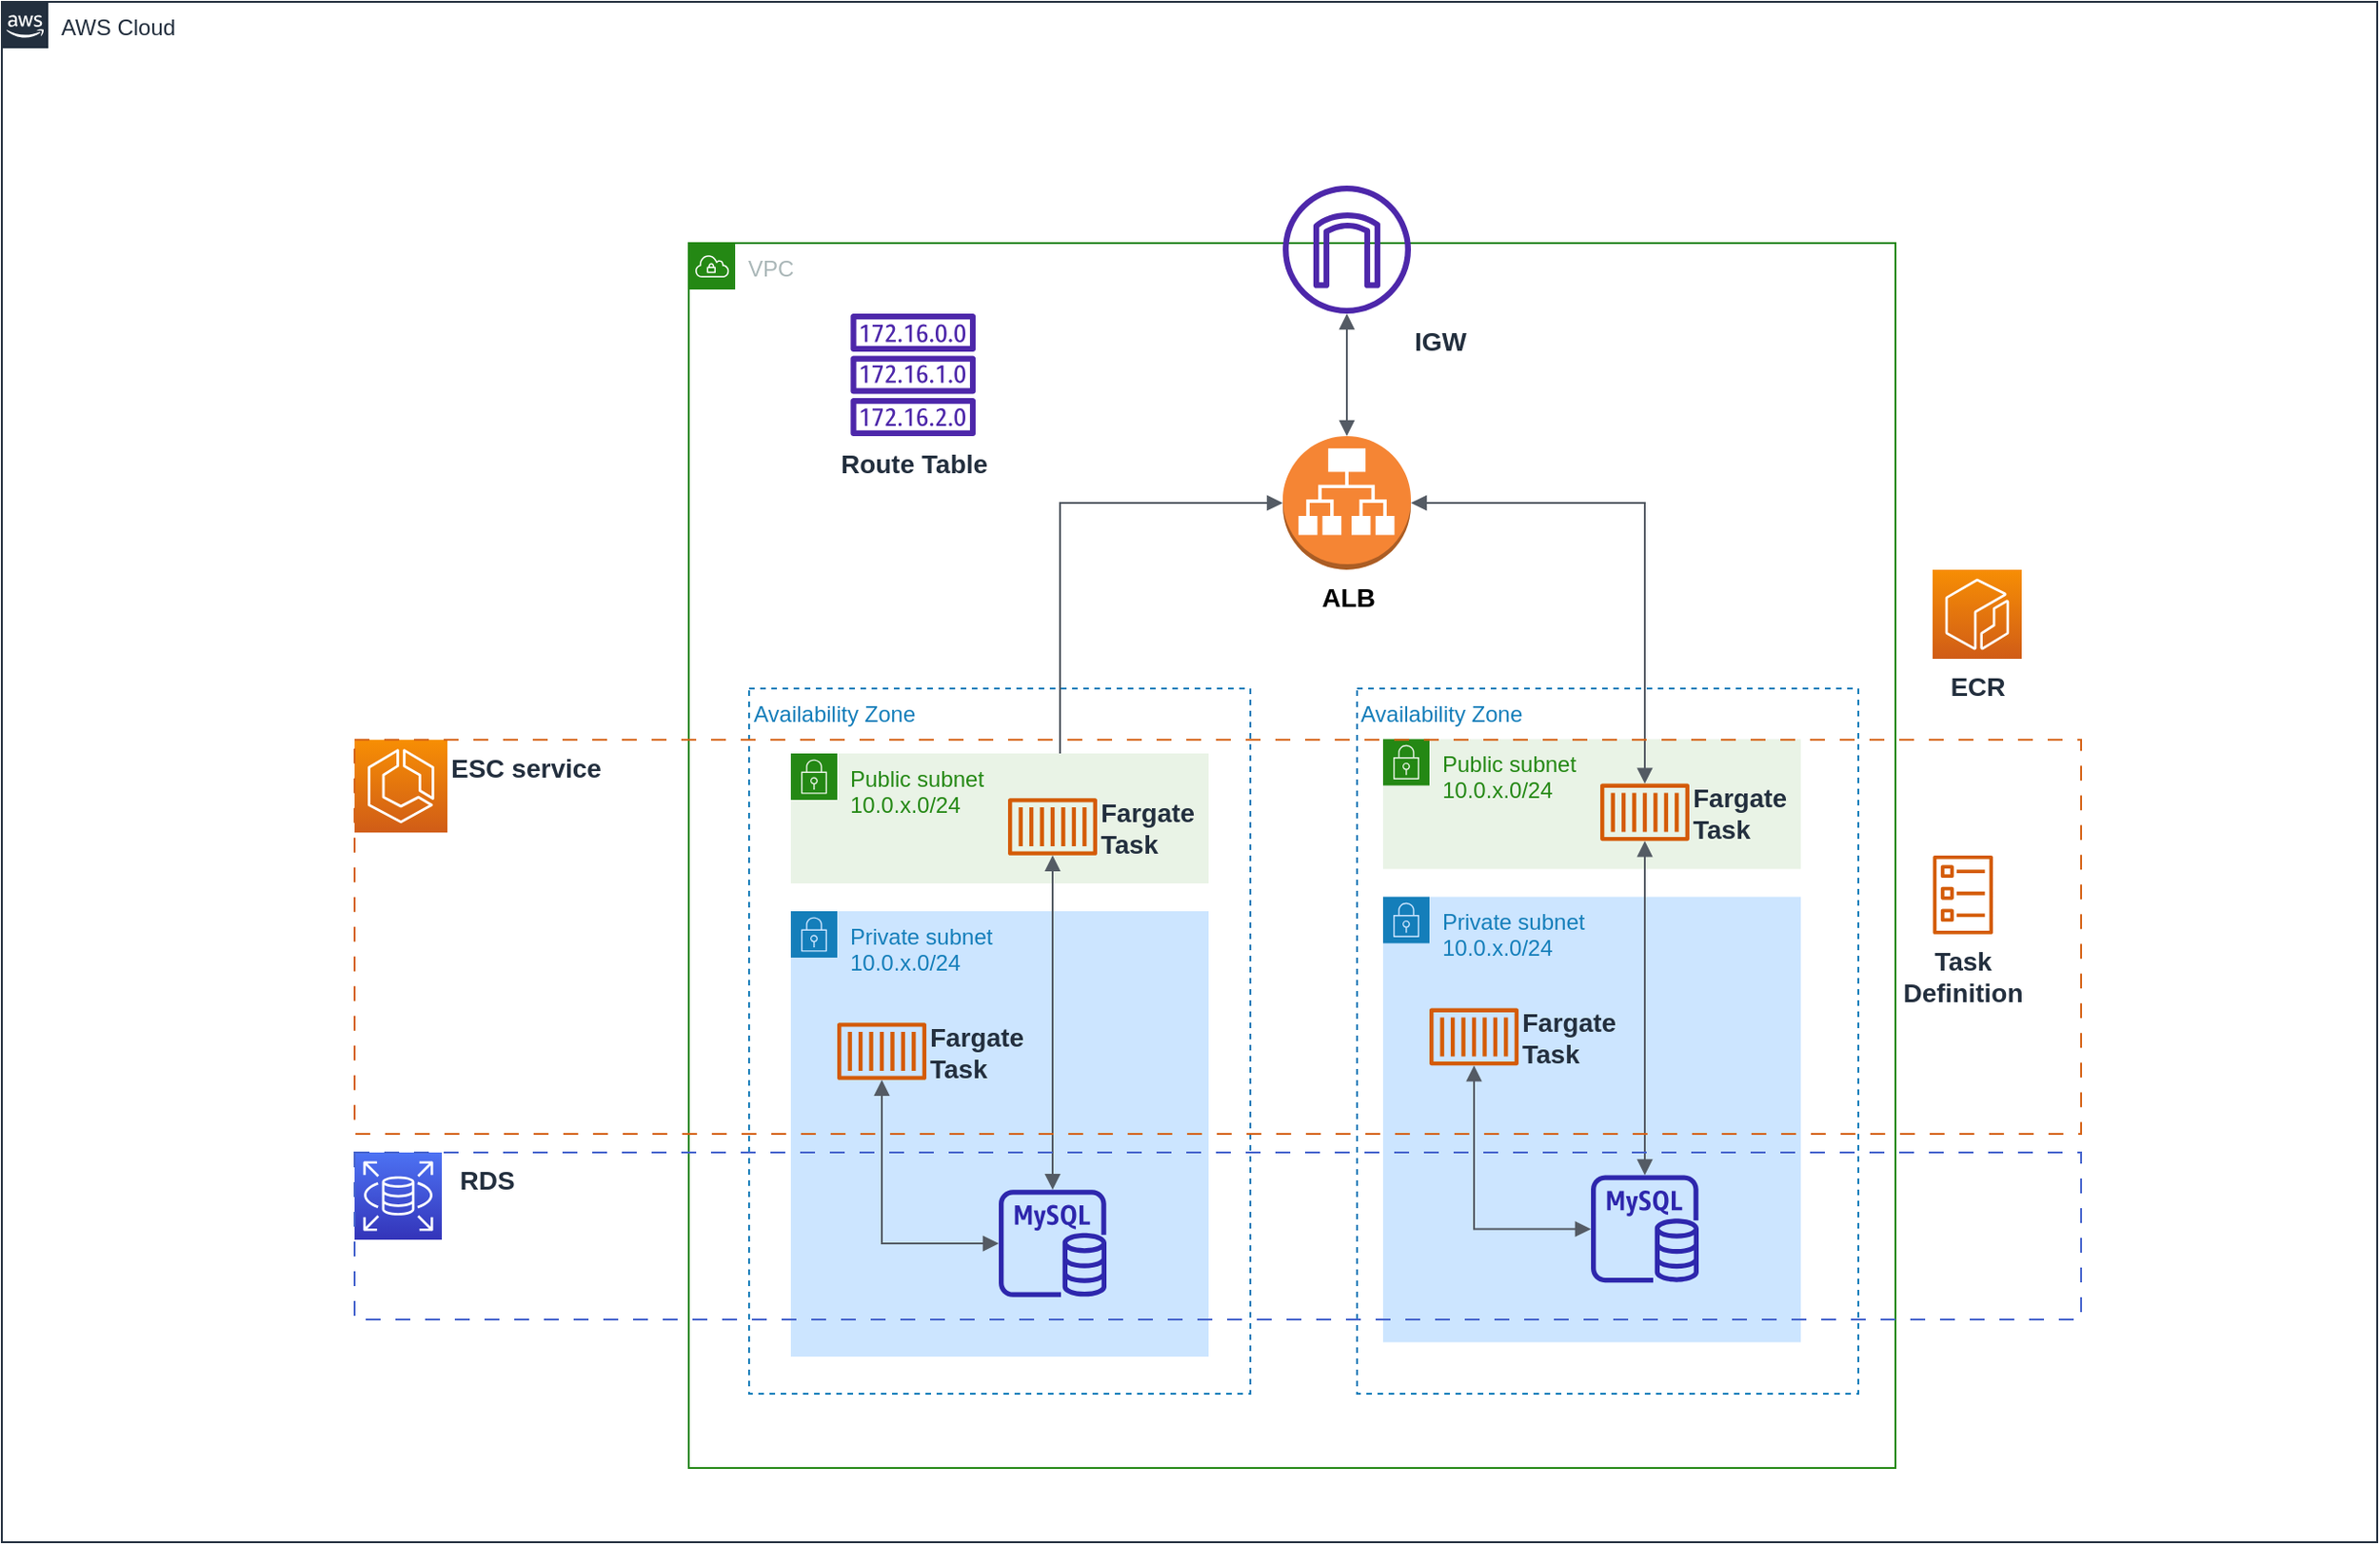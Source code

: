 <mxfile version="21.0.8" type="device"><diagram name="Page-1" id="VZnwENAGP3kPD1gLUGfE"><mxGraphModel dx="1965" dy="747" grid="1" gridSize="10" guides="1" tooltips="1" connect="1" arrows="1" fold="1" page="1" pageScale="1" pageWidth="850" pageHeight="1100" math="0" shadow="0"><root><mxCell id="0"/><mxCell id="1" parent="0"/><mxCell id="dQ3a9esEylfcC-lkuKPx-1" value="AWS Cloud" style="points=[[0,0],[0.25,0],[0.5,0],[0.75,0],[1,0],[1,0.25],[1,0.5],[1,0.75],[1,1],[0.75,1],[0.5,1],[0.25,1],[0,1],[0,0.75],[0,0.5],[0,0.25]];outlineConnect=0;gradientColor=none;html=1;whiteSpace=wrap;fontSize=12;fontStyle=0;container=1;pointerEvents=0;collapsible=0;recursiveResize=0;shape=mxgraph.aws4.group;grIcon=mxgraph.aws4.group_aws_cloud_alt;strokeColor=#232F3E;fillColor=none;verticalAlign=top;align=left;spacingLeft=30;fontColor=#232F3E;dashed=0;" vertex="1" parent="1"><mxGeometry x="-100" y="170" width="1279.5" height="830" as="geometry"/></mxCell><mxCell id="dQ3a9esEylfcC-lkuKPx-6" value="VPC" style="points=[[0,0],[0.25,0],[0.5,0],[0.75,0],[1,0],[1,0.25],[1,0.5],[1,0.75],[1,1],[0.75,1],[0.5,1],[0.25,1],[0,1],[0,0.75],[0,0.5],[0,0.25]];outlineConnect=0;gradientColor=none;html=1;whiteSpace=wrap;fontSize=12;fontStyle=0;container=0;pointerEvents=0;collapsible=0;recursiveResize=0;shape=mxgraph.aws4.group;grIcon=mxgraph.aws4.group_vpc;strokeColor=#248814;fillColor=none;verticalAlign=top;align=left;spacingLeft=30;fontColor=#AAB7B8;dashed=0;" vertex="1" parent="dQ3a9esEylfcC-lkuKPx-1"><mxGeometry x="370" y="130" width="650" height="660" as="geometry"/></mxCell><mxCell id="dQ3a9esEylfcC-lkuKPx-16" value="Route Table" style="sketch=0;outlineConnect=0;fontColor=#232F3E;gradientColor=none;fillColor=#4D27AA;strokeColor=none;dashed=0;verticalLabelPosition=bottom;verticalAlign=top;align=center;html=1;fontSize=14;fontStyle=1;aspect=fixed;pointerEvents=1;shape=mxgraph.aws4.route_table;" vertex="1" parent="dQ3a9esEylfcC-lkuKPx-1"><mxGeometry x="457" y="168" width="67.74" height="66" as="geometry"/></mxCell><mxCell id="dQ3a9esEylfcC-lkuKPx-41" value="ALB" style="outlineConnect=0;dashed=0;verticalLabelPosition=bottom;verticalAlign=top;align=center;html=1;shape=mxgraph.aws3.application_load_balancer;fillColor=#F58534;gradientColor=none;fontStyle=1;fontSize=14;labelPosition=center;" vertex="1" parent="dQ3a9esEylfcC-lkuKPx-1"><mxGeometry x="690" y="234" width="69" height="72" as="geometry"/></mxCell><mxCell id="dQ3a9esEylfcC-lkuKPx-15" value="IGW" style="sketch=0;outlineConnect=0;fontColor=#232F3E;gradientColor=none;fillColor=#4D27AA;strokeColor=none;dashed=0;verticalLabelPosition=bottom;verticalAlign=top;align=left;html=1;fontSize=14;fontStyle=1;aspect=fixed;pointerEvents=1;shape=mxgraph.aws4.internet_gateway;labelPosition=right;" vertex="1" parent="dQ3a9esEylfcC-lkuKPx-1"><mxGeometry x="690" y="99" width="69" height="69" as="geometry"/></mxCell><mxCell id="dQ3a9esEylfcC-lkuKPx-36" value="Task &lt;br&gt;Definition" style="sketch=0;outlineConnect=0;fontColor=#232F3E;gradientColor=none;fillColor=#D45B07;strokeColor=none;dashed=0;verticalLabelPosition=bottom;verticalAlign=top;align=center;html=1;fontSize=14;fontStyle=1;aspect=fixed;pointerEvents=1;shape=mxgraph.aws4.ecs_task;" vertex="1" parent="dQ3a9esEylfcC-lkuKPx-1"><mxGeometry x="1040.01" y="460" width="32.71" height="42.43" as="geometry"/></mxCell><mxCell id="dQ3a9esEylfcC-lkuKPx-83" value="" style="edgeStyle=orthogonalEdgeStyle;html=1;endArrow=block;elbow=vertical;startArrow=block;startFill=1;endFill=1;strokeColor=#545B64;rounded=0;" edge="1" parent="dQ3a9esEylfcC-lkuKPx-1" source="dQ3a9esEylfcC-lkuKPx-41" target="dQ3a9esEylfcC-lkuKPx-15"><mxGeometry width="100" relative="1" as="geometry"><mxPoint x="390" y="190" as="sourcePoint"/><mxPoint x="490" y="190" as="targetPoint"/></mxGeometry></mxCell><mxCell id="dQ3a9esEylfcC-lkuKPx-89" value="" style="edgeStyle=orthogonalEdgeStyle;html=1;endArrow=block;elbow=vertical;startArrow=block;startFill=1;endFill=1;strokeColor=#545B64;rounded=0;" edge="1" parent="dQ3a9esEylfcC-lkuKPx-1" source="dQ3a9esEylfcC-lkuKPx-60" target="dQ3a9esEylfcC-lkuKPx-41"><mxGeometry width="100" relative="1" as="geometry"><mxPoint x="450" y="370" as="sourcePoint"/><mxPoint x="550" y="370" as="targetPoint"/><Array as="points"><mxPoint x="570" y="270"/></Array></mxGeometry></mxCell><mxCell id="dQ3a9esEylfcC-lkuKPx-10" value="ESC service" style="sketch=0;points=[[0,0,0],[0.25,0,0],[0.5,0,0],[0.75,0,0],[1,0,0],[0,1,0],[0.25,1,0],[0.5,1,0],[0.75,1,0],[1,1,0],[0,0.25,0],[0,0.5,0],[0,0.75,0],[1,0.25,0],[1,0.5,0],[1,0.75,0]];outlineConnect=0;fontColor=#232F3E;gradientColor=#F78E04;gradientDirection=north;fillColor=#D05C17;strokeColor=#ffffff;dashed=0;verticalLabelPosition=middle;verticalAlign=top;align=left;html=1;fontSize=14;fontStyle=1;aspect=fixed;shape=mxgraph.aws4.resourceIcon;resIcon=mxgraph.aws4.ecs;horizontal=1;fontFamily=Helvetica;labelPosition=right;" vertex="1" parent="dQ3a9esEylfcC-lkuKPx-1"><mxGeometry x="190" y="397.57" width="50" height="50" as="geometry"/></mxCell><mxCell id="dQ3a9esEylfcC-lkuKPx-95" value="ECR" style="sketch=0;points=[[0,0,0],[0.25,0,0],[0.5,0,0],[0.75,0,0],[1,0,0],[0,1,0],[0.25,1,0],[0.5,1,0],[0.75,1,0],[1,1,0],[0,0.25,0],[0,0.5,0],[0,0.75,0],[1,0.25,0],[1,0.5,0],[1,0.75,0]];outlineConnect=0;fontColor=#232F3E;gradientColor=#F78E04;gradientDirection=north;fillColor=#D05C17;strokeColor=#ffffff;dashed=0;verticalLabelPosition=bottom;verticalAlign=top;align=center;html=1;fontSize=14;fontStyle=1;aspect=fixed;shape=mxgraph.aws4.resourceIcon;resIcon=mxgraph.aws4.ecr;" vertex="1" parent="dQ3a9esEylfcC-lkuKPx-1"><mxGeometry x="1040.01" y="306" width="48" height="48" as="geometry"/></mxCell><mxCell id="dQ3a9esEylfcC-lkuKPx-103" value="RDS&lt;br&gt;" style="sketch=0;points=[[0,0,0],[0.25,0,0],[0.5,0,0],[0.75,0,0],[1,0,0],[0,1,0],[0.25,1,0],[0.5,1,0],[0.75,1,0],[1,1,0],[0,0.25,0],[0,0.5,0],[0,0.75,0],[1,0.25,0],[1,0.5,0],[1,0.75,0]];outlineConnect=0;fontColor=#232F3E;gradientColor=#4D72F3;gradientDirection=north;fillColor=#3334B9;strokeColor=#ffffff;dashed=0;verticalLabelPosition=middle;verticalAlign=top;align=center;html=1;fontSize=14;fontStyle=1;aspect=fixed;shape=mxgraph.aws4.resourceIcon;resIcon=mxgraph.aws4.rds;labelPosition=right;" vertex="1" parent="dQ3a9esEylfcC-lkuKPx-1"><mxGeometry x="190" y="620" width="47" height="47" as="geometry"/></mxCell><mxCell id="dQ3a9esEylfcC-lkuKPx-107" style="edgeStyle=orthogonalEdgeStyle;rounded=0;orthogonalLoop=1;jettySize=auto;html=1;exitX=0.5;exitY=1;exitDx=0;exitDy=0;exitPerimeter=0;" edge="1" parent="dQ3a9esEylfcC-lkuKPx-1" source="dQ3a9esEylfcC-lkuKPx-103" target="dQ3a9esEylfcC-lkuKPx-103"><mxGeometry relative="1" as="geometry"/></mxCell><mxCell id="dQ3a9esEylfcC-lkuKPx-113" value="" style="group" vertex="1" connectable="0" parent="dQ3a9esEylfcC-lkuKPx-1"><mxGeometry x="402.5" y="370" width="270" height="380" as="geometry"/></mxCell><mxCell id="dQ3a9esEylfcC-lkuKPx-7" value="Public subnet&lt;br&gt;10.0.x.0/24" style="points=[[0,0],[0.25,0],[0.5,0],[0.75,0],[1,0],[1,0.25],[1,0.5],[1,0.75],[1,1],[0.75,1],[0.5,1],[0.25,1],[0,1],[0,0.75],[0,0.5],[0,0.25]];outlineConnect=0;gradientColor=none;html=1;whiteSpace=wrap;fontSize=12;fontStyle=0;container=1;pointerEvents=0;collapsible=0;recursiveResize=0;shape=mxgraph.aws4.group;grIcon=mxgraph.aws4.group_security_group;grStroke=0;strokeColor=#248814;fillColor=#E9F3E6;verticalAlign=top;align=left;spacingLeft=30;fontColor=#248814;dashed=0;" vertex="1" parent="dQ3a9esEylfcC-lkuKPx-113"><mxGeometry x="22.5" y="35" width="225" height="70" as="geometry"/></mxCell><mxCell id="dQ3a9esEylfcC-lkuKPx-60" value="Fargate &lt;br&gt;Task" style="sketch=0;outlineConnect=0;fontColor=#232F3E;gradientColor=none;fillColor=#D45B07;strokeColor=none;dashed=0;verticalLabelPosition=middle;verticalAlign=middle;align=left;html=1;fontSize=14;fontStyle=1;aspect=fixed;pointerEvents=1;shape=mxgraph.aws4.container_1;labelPosition=right;" vertex="1" parent="dQ3a9esEylfcC-lkuKPx-7"><mxGeometry x="117" y="24.0" width="48" height="31" as="geometry"/></mxCell><mxCell id="dQ3a9esEylfcC-lkuKPx-20" value="Private subnet&lt;br&gt;10.0.x.0/24" style="points=[[0,0],[0.25,0],[0.5,0],[0.75,0],[1,0],[1,0.25],[1,0.5],[1,0.75],[1,1],[0.75,1],[0.5,1],[0.25,1],[0,1],[0,0.75],[0,0.5],[0,0.25]];outlineConnect=0;gradientColor=none;html=1;whiteSpace=wrap;fontSize=12;fontStyle=0;container=1;pointerEvents=0;collapsible=0;recursiveResize=0;shape=mxgraph.aws4.group;grIcon=mxgraph.aws4.group_security_group;grStroke=0;strokeColor=#147EBA;fillColor=#CCE5FF;verticalAlign=top;align=left;spacingLeft=30;fontColor=#147EBA;dashed=0;" vertex="1" parent="dQ3a9esEylfcC-lkuKPx-113"><mxGeometry x="22.5" y="120" width="225" height="240" as="geometry"/></mxCell><mxCell id="dQ3a9esEylfcC-lkuKPx-24" value="Fargate &lt;br&gt;Task" style="sketch=0;outlineConnect=0;fontColor=#232F3E;gradientColor=none;fillColor=#D45B07;strokeColor=none;dashed=0;verticalLabelPosition=middle;verticalAlign=middle;align=left;html=1;fontSize=14;fontStyle=1;aspect=fixed;pointerEvents=1;shape=mxgraph.aws4.container_1;labelPosition=right;" vertex="1" parent="dQ3a9esEylfcC-lkuKPx-20"><mxGeometry x="25" y="60" width="48" height="31" as="geometry"/></mxCell><mxCell id="dQ3a9esEylfcC-lkuKPx-93" value="Availability Zone" style="fillColor=none;strokeColor=#147EBA;dashed=1;verticalAlign=top;fontStyle=0;fontColor=#147EBA;whiteSpace=wrap;html=1;labelPosition=center;verticalLabelPosition=middle;align=left;" vertex="1" parent="dQ3a9esEylfcC-lkuKPx-113"><mxGeometry width="270" height="380" as="geometry"/></mxCell><mxCell id="dQ3a9esEylfcC-lkuKPx-112" value="" style="edgeStyle=orthogonalEdgeStyle;html=1;endArrow=block;elbow=vertical;startArrow=block;startFill=1;endFill=1;strokeColor=#545B64;rounded=0;" edge="1" parent="dQ3a9esEylfcC-lkuKPx-113" source="dQ3a9esEylfcC-lkuKPx-60" target="dQ3a9esEylfcC-lkuKPx-104"><mxGeometry width="100" relative="1" as="geometry"><mxPoint x="117.5" as="sourcePoint"/><mxPoint x="217.5" as="targetPoint"/></mxGeometry></mxCell><mxCell id="dQ3a9esEylfcC-lkuKPx-104" value="" style="sketch=0;outlineConnect=0;fontColor=#232F3E;gradientColor=none;fillColor=#2E27AD;strokeColor=none;dashed=0;verticalLabelPosition=bottom;verticalAlign=top;align=center;html=1;fontSize=12;fontStyle=0;aspect=fixed;pointerEvents=1;shape=mxgraph.aws4.rds_mysql_instance;" vertex="1" parent="dQ3a9esEylfcC-lkuKPx-113"><mxGeometry x="134.5" y="270" width="58" height="58" as="geometry"/></mxCell><mxCell id="dQ3a9esEylfcC-lkuKPx-102" value="" style="edgeStyle=orthogonalEdgeStyle;html=1;endArrow=block;elbow=vertical;startArrow=block;startFill=1;endFill=1;strokeColor=#545B64;rounded=0;" edge="1" parent="dQ3a9esEylfcC-lkuKPx-113" source="dQ3a9esEylfcC-lkuKPx-104" target="dQ3a9esEylfcC-lkuKPx-24"><mxGeometry width="100" relative="1" as="geometry"><mxPoint x="47.5" as="sourcePoint"/><mxPoint x="147.5" as="targetPoint"/></mxGeometry></mxCell><mxCell id="dQ3a9esEylfcC-lkuKPx-115" value="Public subnet&lt;br&gt;10.0.x.0/24" style="points=[[0,0],[0.25,0],[0.5,0],[0.75,0],[1,0],[1,0.25],[1,0.5],[1,0.75],[1,1],[0.75,1],[0.5,1],[0.25,1],[0,1],[0,0.75],[0,0.5],[0,0.25]];outlineConnect=0;gradientColor=none;html=1;whiteSpace=wrap;fontSize=12;fontStyle=0;container=1;pointerEvents=0;collapsible=0;recursiveResize=0;shape=mxgraph.aws4.group;grIcon=mxgraph.aws4.group_security_group;grStroke=0;strokeColor=#248814;fillColor=#E9F3E6;verticalAlign=top;align=left;spacingLeft=30;fontColor=#248814;dashed=0;" vertex="1" parent="dQ3a9esEylfcC-lkuKPx-1"><mxGeometry x="744" y="397.22" width="225" height="70" as="geometry"/></mxCell><mxCell id="dQ3a9esEylfcC-lkuKPx-116" value="Fargate &lt;br&gt;Task" style="sketch=0;outlineConnect=0;fontColor=#232F3E;gradientColor=none;fillColor=#D45B07;strokeColor=none;dashed=0;verticalLabelPosition=middle;verticalAlign=middle;align=left;html=1;fontSize=14;fontStyle=1;aspect=fixed;pointerEvents=1;shape=mxgraph.aws4.container_1;labelPosition=right;" vertex="1" parent="dQ3a9esEylfcC-lkuKPx-115"><mxGeometry x="117" y="24.0" width="48" height="31" as="geometry"/></mxCell><mxCell id="dQ3a9esEylfcC-lkuKPx-117" value="Private subnet&lt;br&gt;10.0.x.0/24" style="points=[[0,0],[0.25,0],[0.5,0],[0.75,0],[1,0],[1,0.25],[1,0.5],[1,0.75],[1,1],[0.75,1],[0.5,1],[0.25,1],[0,1],[0,0.75],[0,0.5],[0,0.25]];outlineConnect=0;gradientColor=none;html=1;whiteSpace=wrap;fontSize=12;fontStyle=0;container=1;pointerEvents=0;collapsible=0;recursiveResize=0;shape=mxgraph.aws4.group;grIcon=mxgraph.aws4.group_security_group;grStroke=0;strokeColor=#147EBA;fillColor=#CCE5FF;verticalAlign=top;align=left;spacingLeft=30;fontColor=#147EBA;dashed=0;" vertex="1" parent="dQ3a9esEylfcC-lkuKPx-1"><mxGeometry x="744" y="482.22" width="225" height="240" as="geometry"/></mxCell><mxCell id="dQ3a9esEylfcC-lkuKPx-118" value="Fargate &lt;br&gt;Task" style="sketch=0;outlineConnect=0;fontColor=#232F3E;gradientColor=none;fillColor=#D45B07;strokeColor=none;dashed=0;verticalLabelPosition=middle;verticalAlign=middle;align=left;html=1;fontSize=14;fontStyle=1;aspect=fixed;pointerEvents=1;shape=mxgraph.aws4.container_1;labelPosition=right;" vertex="1" parent="dQ3a9esEylfcC-lkuKPx-117"><mxGeometry x="25" y="60" width="48" height="31" as="geometry"/></mxCell><mxCell id="dQ3a9esEylfcC-lkuKPx-119" value="Availability Zone" style="fillColor=none;strokeColor=#147EBA;dashed=1;verticalAlign=top;fontStyle=0;fontColor=#147EBA;whiteSpace=wrap;html=1;labelPosition=center;verticalLabelPosition=middle;align=left;" vertex="1" parent="dQ3a9esEylfcC-lkuKPx-1"><mxGeometry x="730" y="370" width="270" height="380" as="geometry"/></mxCell><mxCell id="dQ3a9esEylfcC-lkuKPx-120" value="" style="edgeStyle=orthogonalEdgeStyle;html=1;endArrow=block;elbow=vertical;startArrow=block;startFill=1;endFill=1;strokeColor=#545B64;rounded=0;" edge="1" parent="dQ3a9esEylfcC-lkuKPx-1" source="dQ3a9esEylfcC-lkuKPx-116" target="dQ3a9esEylfcC-lkuKPx-121"><mxGeometry width="100" relative="1" as="geometry"><mxPoint x="839" y="362.22" as="sourcePoint"/><mxPoint x="939" y="362.22" as="targetPoint"/></mxGeometry></mxCell><mxCell id="dQ3a9esEylfcC-lkuKPx-121" value="" style="sketch=0;outlineConnect=0;fontColor=#232F3E;gradientColor=none;fillColor=#2E27AD;strokeColor=none;dashed=0;verticalLabelPosition=bottom;verticalAlign=top;align=center;html=1;fontSize=12;fontStyle=0;aspect=fixed;pointerEvents=1;shape=mxgraph.aws4.rds_mysql_instance;" vertex="1" parent="dQ3a9esEylfcC-lkuKPx-1"><mxGeometry x="856" y="632.22" width="58" height="58" as="geometry"/></mxCell><mxCell id="dQ3a9esEylfcC-lkuKPx-122" value="" style="edgeStyle=orthogonalEdgeStyle;html=1;endArrow=block;elbow=vertical;startArrow=block;startFill=1;endFill=1;strokeColor=#545B64;rounded=0;" edge="1" parent="dQ3a9esEylfcC-lkuKPx-1" source="dQ3a9esEylfcC-lkuKPx-121" target="dQ3a9esEylfcC-lkuKPx-118"><mxGeometry width="100" relative="1" as="geometry"><mxPoint x="769" y="362.22" as="sourcePoint"/><mxPoint x="869" y="362.22" as="targetPoint"/></mxGeometry></mxCell><mxCell id="dQ3a9esEylfcC-lkuKPx-124" value="" style="edgeStyle=orthogonalEdgeStyle;html=1;endArrow=block;elbow=vertical;startArrow=block;startFill=1;endFill=1;strokeColor=#545B64;rounded=0;exitX=1;exitY=0.5;exitDx=0;exitDy=0;exitPerimeter=0;" edge="1" parent="dQ3a9esEylfcC-lkuKPx-1" source="dQ3a9esEylfcC-lkuKPx-41" target="dQ3a9esEylfcC-lkuKPx-116"><mxGeometry width="100" relative="1" as="geometry"><mxPoint x="610" y="470" as="sourcePoint"/><mxPoint x="710" y="470" as="targetPoint"/></mxGeometry></mxCell><mxCell id="dQ3a9esEylfcC-lkuKPx-105" value="" style="dashed=1;verticalAlign=middle;fontStyle=0;whiteSpace=wrap;html=1;strokeWidth=1;fillColor=none;strokeColor=#4563cd;dashPattern=8 8;labelPosition=right;verticalLabelPosition=middle;align=left;" vertex="1" parent="dQ3a9esEylfcC-lkuKPx-1"><mxGeometry x="190" y="620" width="930" height="90" as="geometry"/></mxCell><mxCell id="dQ3a9esEylfcC-lkuKPx-34" value="" style="dashed=1;verticalAlign=middle;fontStyle=0;whiteSpace=wrap;html=1;strokeWidth=1;fillColor=none;strokeColor=#d56215;dashPattern=8 8;labelPosition=right;verticalLabelPosition=middle;align=left;" vertex="1" parent="dQ3a9esEylfcC-lkuKPx-1"><mxGeometry x="190" y="397.57" width="930" height="212.43" as="geometry"/></mxCell></root></mxGraphModel></diagram></mxfile>